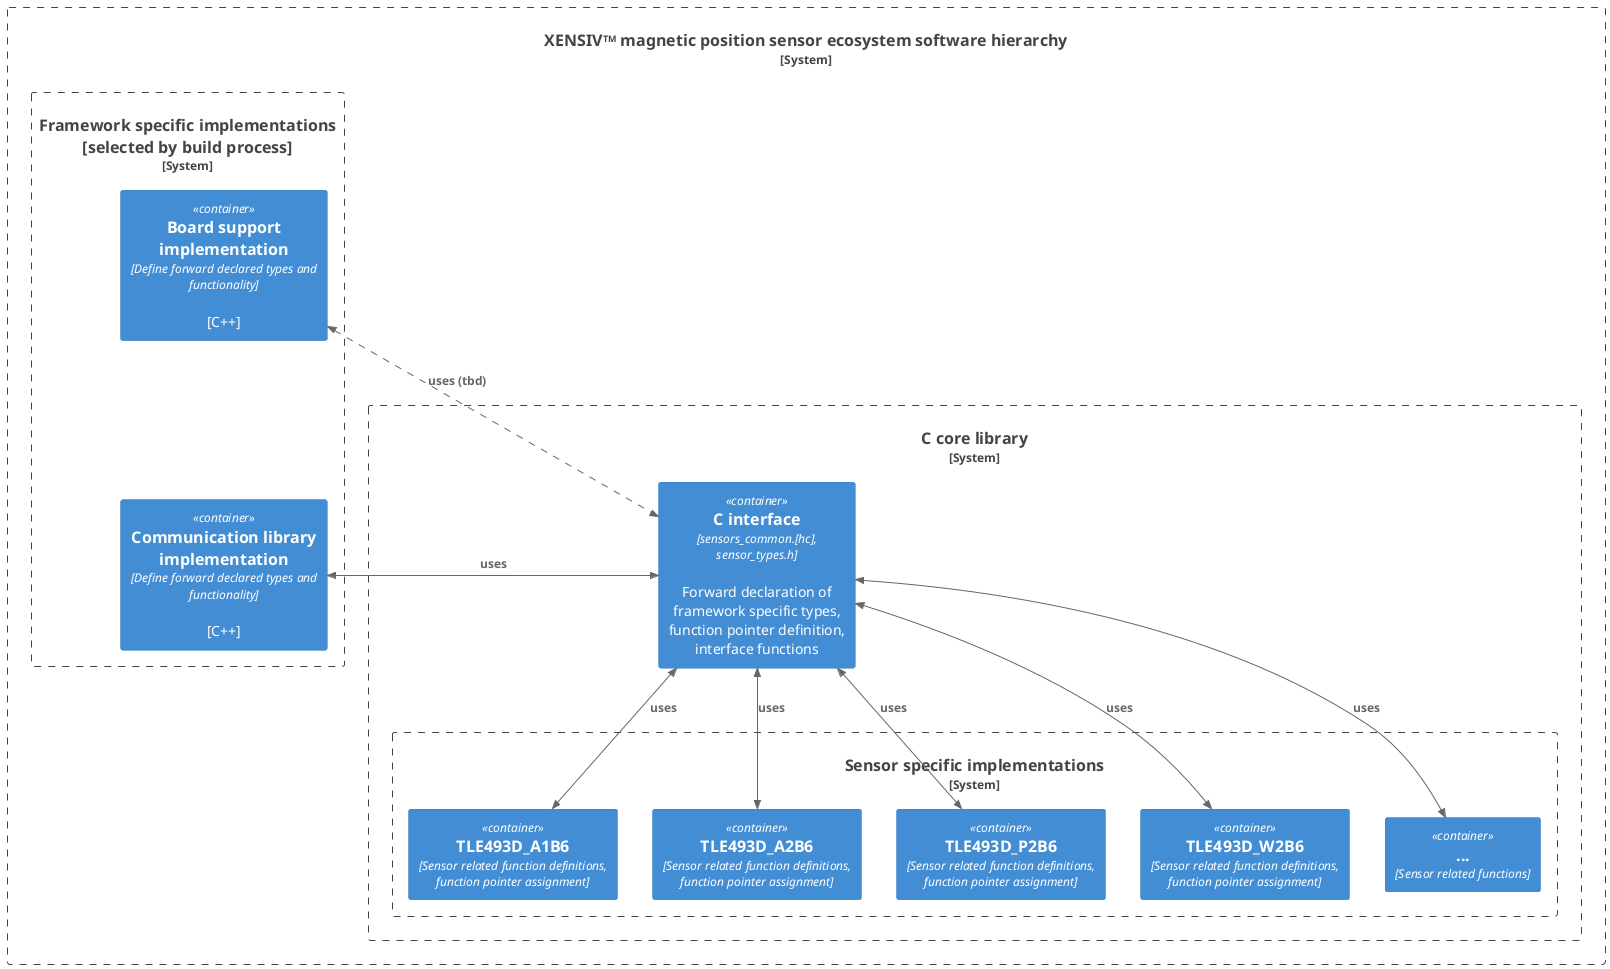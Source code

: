 @startuml 3D Magnetic Software Hierarchy C

    !include <C4/C4_Container>

    AddRelTag("async", $textColor=$ARROW_COLOR, $lineColor=$ARROW_COLOR, $lineStyle=DashedLine())

    System_Boundary(ecosystem, "XENSIV<sup><size:10>TM</size></sup> magnetic position sensor ecosystem software hierarchy") {

        System_Boundary(cIF, "C core library") {
            Container(cIFFiles, "C interface", "sensors_common.[hc], sensor_types.h", "Forward declaration of framework specific types, function pointer definition, interface functions")

            System_Boundary(sensorBlock, "Sensor specific implementations") {
                Container(a1b6, "TLE493D_A1B6", "Sensor related function definitions, function pointer assignment")
                Container(a2b6, "TLE493D_A2B6", "Sensor related function definitions, function pointer assignment")
                Container(p2b6, "TLE493D_P2B6", "Sensor related function definitions, function pointer assignment")
                Container(w2b6, "TLE493D_W2B6", "Sensor related function definitions, function pointer assignment")
                Container(etc, "...", "Sensor related functions")

                BiRel(cIFFiles, a1b6, "uses")
                BiRel(cIFFiles, a2b6, "uses")
                BiRel(cIFFiles, p2b6, "uses")
                BiRel(cIFFiles, w2b6, "uses")
                BiRel(cIFFiles, etc, "uses")
            }
        }

        System_Boundary(framework, "Framework specific implementations\n[selected by build process]") {
            Container(bsc, "Board support implementation", "Define forward declared types and functionality", "[C++]")
            Container(comLib, "Communication library implementation", "Define forward declared types and functionality", "[C++]")
            bsc -[hidden]down- comLib
        }

        BiRel_R(bsc, cIFFiles, "uses (tbd)", $tags="async")
        BiRel_R(comLib, cIFFiles, "uses")
    }

@enduml

